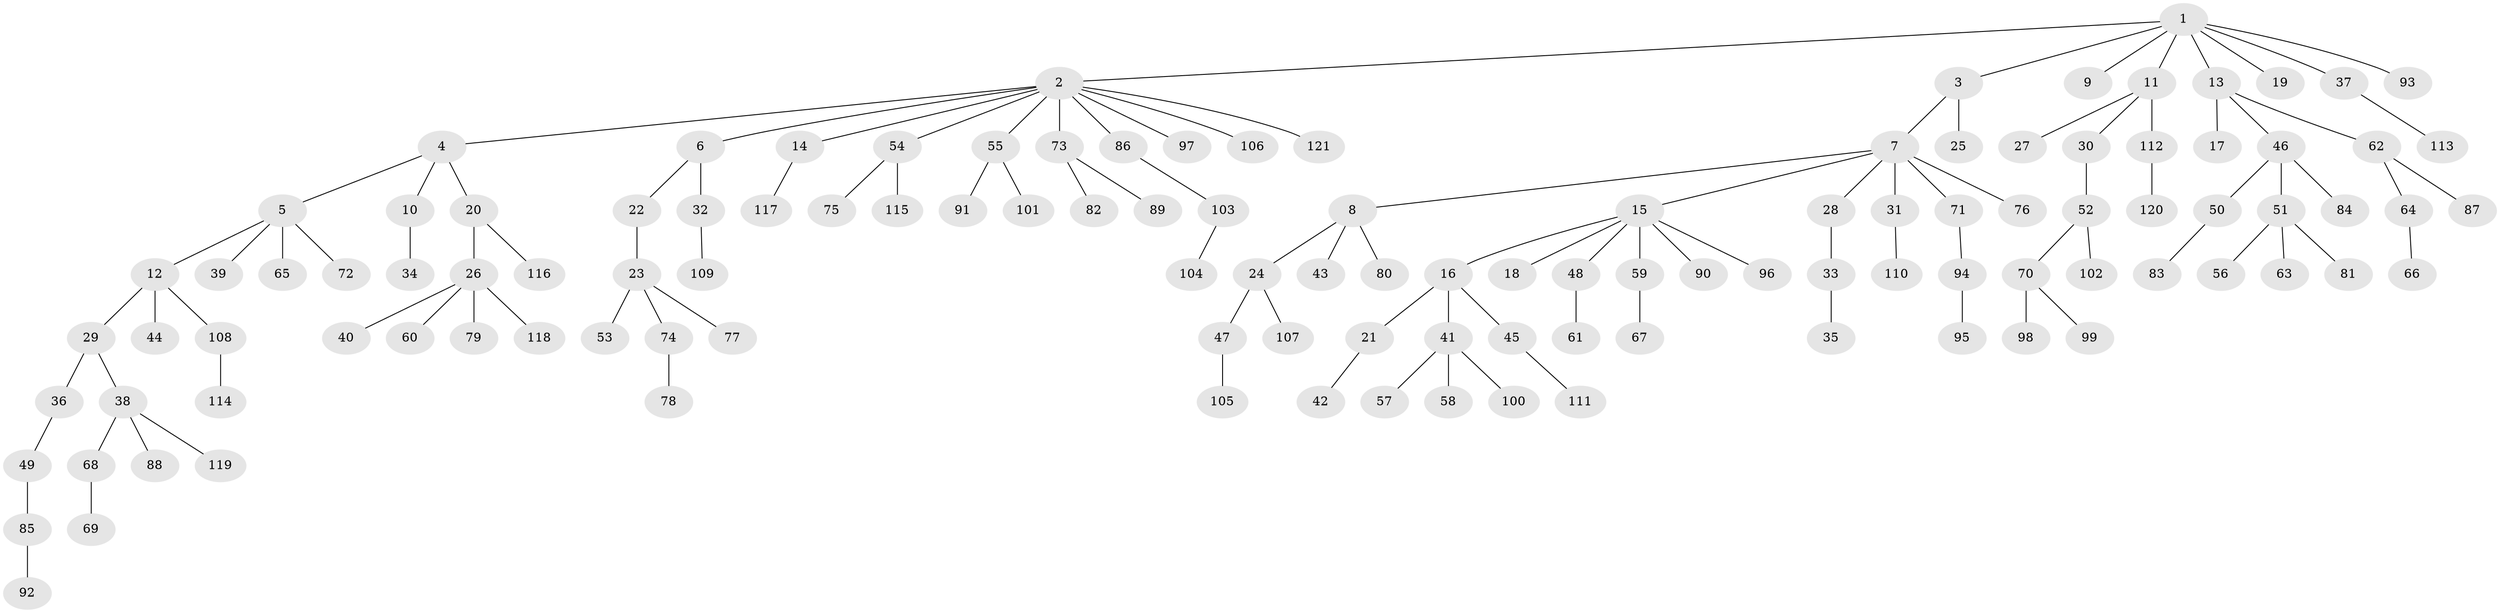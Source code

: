 // coarse degree distribution, {5: 0.02040816326530612, 6: 0.02040816326530612, 2: 0.30612244897959184, 4: 0.10204081632653061, 3: 0.08163265306122448, 1: 0.46938775510204084}
// Generated by graph-tools (version 1.1) at 2025/52/03/04/25 22:52:00]
// undirected, 121 vertices, 120 edges
graph export_dot {
  node [color=gray90,style=filled];
  1;
  2;
  3;
  4;
  5;
  6;
  7;
  8;
  9;
  10;
  11;
  12;
  13;
  14;
  15;
  16;
  17;
  18;
  19;
  20;
  21;
  22;
  23;
  24;
  25;
  26;
  27;
  28;
  29;
  30;
  31;
  32;
  33;
  34;
  35;
  36;
  37;
  38;
  39;
  40;
  41;
  42;
  43;
  44;
  45;
  46;
  47;
  48;
  49;
  50;
  51;
  52;
  53;
  54;
  55;
  56;
  57;
  58;
  59;
  60;
  61;
  62;
  63;
  64;
  65;
  66;
  67;
  68;
  69;
  70;
  71;
  72;
  73;
  74;
  75;
  76;
  77;
  78;
  79;
  80;
  81;
  82;
  83;
  84;
  85;
  86;
  87;
  88;
  89;
  90;
  91;
  92;
  93;
  94;
  95;
  96;
  97;
  98;
  99;
  100;
  101;
  102;
  103;
  104;
  105;
  106;
  107;
  108;
  109;
  110;
  111;
  112;
  113;
  114;
  115;
  116;
  117;
  118;
  119;
  120;
  121;
  1 -- 2;
  1 -- 3;
  1 -- 9;
  1 -- 11;
  1 -- 13;
  1 -- 19;
  1 -- 37;
  1 -- 93;
  2 -- 4;
  2 -- 6;
  2 -- 14;
  2 -- 54;
  2 -- 55;
  2 -- 73;
  2 -- 86;
  2 -- 97;
  2 -- 106;
  2 -- 121;
  3 -- 7;
  3 -- 25;
  4 -- 5;
  4 -- 10;
  4 -- 20;
  5 -- 12;
  5 -- 39;
  5 -- 65;
  5 -- 72;
  6 -- 22;
  6 -- 32;
  7 -- 8;
  7 -- 15;
  7 -- 28;
  7 -- 31;
  7 -- 71;
  7 -- 76;
  8 -- 24;
  8 -- 43;
  8 -- 80;
  10 -- 34;
  11 -- 27;
  11 -- 30;
  11 -- 112;
  12 -- 29;
  12 -- 44;
  12 -- 108;
  13 -- 17;
  13 -- 46;
  13 -- 62;
  14 -- 117;
  15 -- 16;
  15 -- 18;
  15 -- 48;
  15 -- 59;
  15 -- 90;
  15 -- 96;
  16 -- 21;
  16 -- 41;
  16 -- 45;
  20 -- 26;
  20 -- 116;
  21 -- 42;
  22 -- 23;
  23 -- 53;
  23 -- 74;
  23 -- 77;
  24 -- 47;
  24 -- 107;
  26 -- 40;
  26 -- 60;
  26 -- 79;
  26 -- 118;
  28 -- 33;
  29 -- 36;
  29 -- 38;
  30 -- 52;
  31 -- 110;
  32 -- 109;
  33 -- 35;
  36 -- 49;
  37 -- 113;
  38 -- 68;
  38 -- 88;
  38 -- 119;
  41 -- 57;
  41 -- 58;
  41 -- 100;
  45 -- 111;
  46 -- 50;
  46 -- 51;
  46 -- 84;
  47 -- 105;
  48 -- 61;
  49 -- 85;
  50 -- 83;
  51 -- 56;
  51 -- 63;
  51 -- 81;
  52 -- 70;
  52 -- 102;
  54 -- 75;
  54 -- 115;
  55 -- 91;
  55 -- 101;
  59 -- 67;
  62 -- 64;
  62 -- 87;
  64 -- 66;
  68 -- 69;
  70 -- 98;
  70 -- 99;
  71 -- 94;
  73 -- 82;
  73 -- 89;
  74 -- 78;
  85 -- 92;
  86 -- 103;
  94 -- 95;
  103 -- 104;
  108 -- 114;
  112 -- 120;
}
